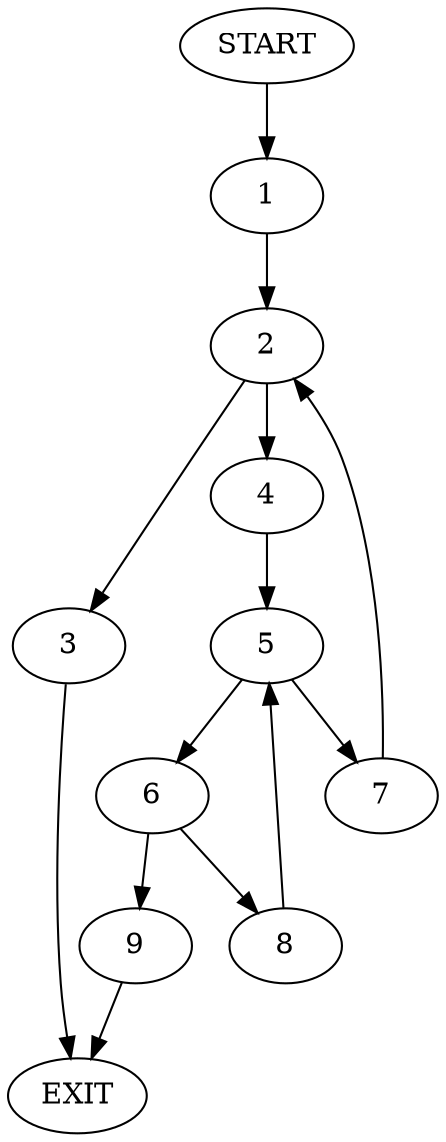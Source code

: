 digraph {
0 [label="START"]
10 [label="EXIT"]
0 -> 1
1 -> 2
2 -> 3
2 -> 4
4 -> 5
3 -> 10
5 -> 6
5 -> 7
7 -> 2
6 -> 8
6 -> 9
8 -> 5
9 -> 10
}
